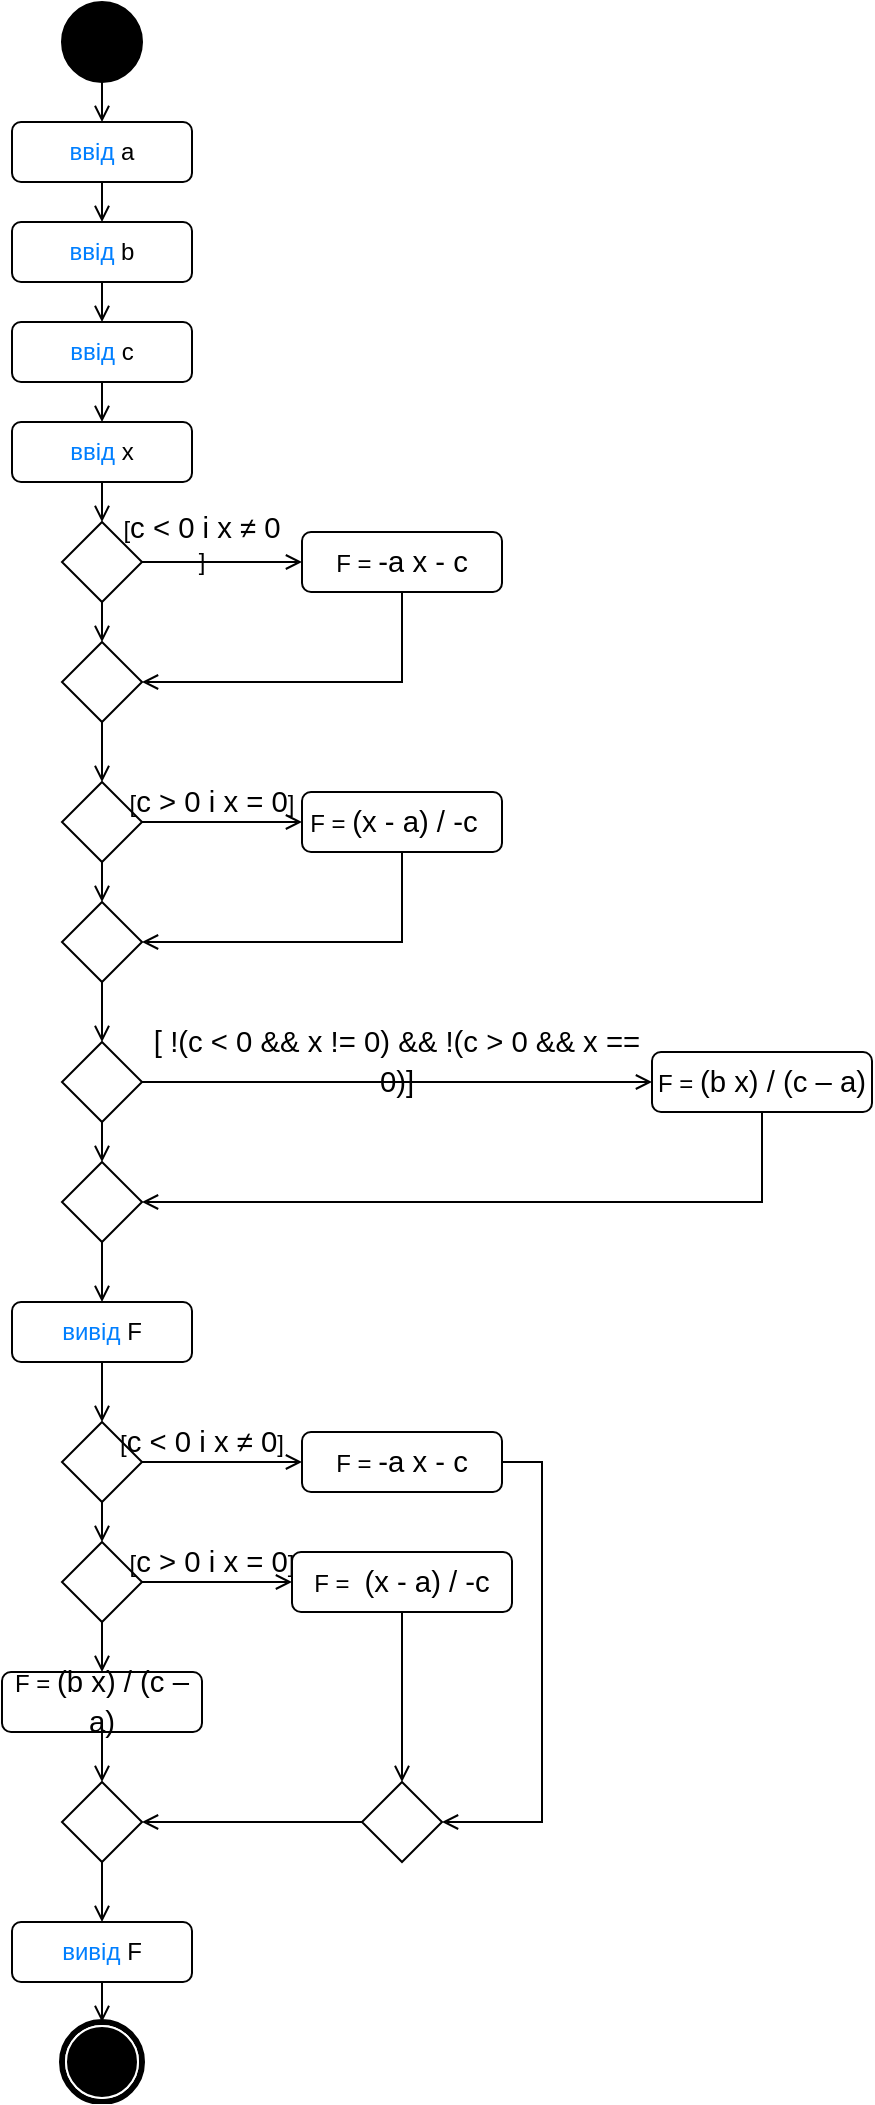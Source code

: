 <mxfile version="15.3.5" type="device"><diagram name="Page-1" id="0783ab3e-0a74-02c8-0abd-f7b4e66b4bec"><mxGraphModel dx="862" dy="1876" grid="1" gridSize="10" guides="1" tooltips="1" connect="1" arrows="1" fold="1" page="1" pageScale="1" pageWidth="850" pageHeight="1100" background="none" math="0" shadow="0"><root><mxCell id="0"/><mxCell id="1" parent="0"/><mxCell id="hS_jSJqkfik35FkemyzX-2" style="edgeStyle=none;curved=1;rounded=0;orthogonalLoop=1;jettySize=auto;html=1;exitX=0.5;exitY=1;exitDx=0;exitDy=0;entryX=0.5;entryY=0;entryDx=0;entryDy=0;endArrow=open;sourcePerimeterSpacing=8;targetPerimeterSpacing=8;endFill=0;" parent="1" source="60571a20871a0731-4" target="hS_jSJqkfik35FkemyzX-1" edge="1"><mxGeometry relative="1" as="geometry"/></mxCell><mxCell id="60571a20871a0731-4" value="" style="ellipse;whiteSpace=wrap;html=1;rounded=0;shadow=0;comic=0;labelBackgroundColor=none;strokeWidth=1;fillColor=#000000;fontFamily=Verdana;fontSize=12;align=center;" parent="1" vertex="1"><mxGeometry x="400" y="-140" width="40" height="40" as="geometry"/></mxCell><mxCell id="60571a20871a0731-5" value="" style="shape=mxgraph.bpmn.shape;html=1;verticalLabelPosition=bottom;labelBackgroundColor=#ffffff;verticalAlign=top;perimeter=ellipsePerimeter;outline=end;symbol=terminate;rounded=0;shadow=0;comic=0;strokeWidth=1;fontFamily=Verdana;fontSize=12;align=center;" parent="1" vertex="1"><mxGeometry x="400" y="870" width="40" height="40" as="geometry"/></mxCell><mxCell id="I2esxjdK8jLC-9QQVshj-4" style="edgeStyle=none;rounded=0;sketch=0;orthogonalLoop=1;jettySize=auto;html=1;exitX=0.5;exitY=1;exitDx=0;exitDy=0;entryX=0.5;entryY=0;entryDx=0;entryDy=0;fontFamily=Architects Daughter;fontSource=https%3A%2F%2Ffonts.googleapis.com%2Fcss%3Ffamily%3DArchitects%2BDaughter;fontSize=20;endArrow=open;endFill=0;sourcePerimeterSpacing=8;targetPerimeterSpacing=8;" edge="1" parent="1" source="hS_jSJqkfik35FkemyzX-1" target="I2esxjdK8jLC-9QQVshj-1"><mxGeometry relative="1" as="geometry"/></mxCell><mxCell id="hS_jSJqkfik35FkemyzX-1" value="&lt;font color=&quot;#007fff&quot;&gt;ввід&lt;/font&gt;&amp;nbsp;a" style="rounded=1;whiteSpace=wrap;html=1;hachureGap=4;pointerEvents=0;" parent="1" vertex="1"><mxGeometry x="375" y="-80" width="90" height="30" as="geometry"/></mxCell><mxCell id="hS_jSJqkfik35FkemyzX-11" style="edgeStyle=none;curved=1;rounded=0;orthogonalLoop=1;jettySize=auto;html=1;exitX=0.5;exitY=1;exitDx=0;exitDy=0;entryX=0.5;entryY=0;entryDx=0;entryDy=0;endArrow=open;endFill=0;sourcePerimeterSpacing=8;targetPerimeterSpacing=8;" parent="1" source="hS_jSJqkfik35FkemyzX-4" target="hS_jSJqkfik35FkemyzX-5" edge="1"><mxGeometry relative="1" as="geometry"/></mxCell><mxCell id="hS_jSJqkfik35FkemyzX-17" style="edgeStyle=none;curved=1;rounded=0;orthogonalLoop=1;jettySize=auto;html=1;exitX=1;exitY=0.5;exitDx=0;exitDy=0;entryX=0;entryY=0.5;entryDx=0;entryDy=0;endArrow=open;endFill=0;sourcePerimeterSpacing=8;targetPerimeterSpacing=8;" parent="1" source="hS_jSJqkfik35FkemyzX-4" target="hS_jSJqkfik35FkemyzX-16" edge="1"><mxGeometry relative="1" as="geometry"/></mxCell><mxCell id="hS_jSJqkfik35FkemyzX-4" value="" style="rhombus;whiteSpace=wrap;html=1;hachureGap=4;pointerEvents=0;" parent="1" vertex="1"><mxGeometry x="400" y="120" width="40" height="40" as="geometry"/></mxCell><mxCell id="hS_jSJqkfik35FkemyzX-12" style="edgeStyle=none;curved=1;rounded=0;orthogonalLoop=1;jettySize=auto;html=1;exitX=0.5;exitY=1;exitDx=0;exitDy=0;entryX=0.5;entryY=0;entryDx=0;entryDy=0;endArrow=open;endFill=0;sourcePerimeterSpacing=8;targetPerimeterSpacing=8;" parent="1" source="hS_jSJqkfik35FkemyzX-5" target="hS_jSJqkfik35FkemyzX-6" edge="1"><mxGeometry relative="1" as="geometry"/></mxCell><mxCell id="hS_jSJqkfik35FkemyzX-5" value="" style="rhombus;whiteSpace=wrap;html=1;hachureGap=4;pointerEvents=0;" parent="1" vertex="1"><mxGeometry x="400" y="180" width="40" height="40" as="geometry"/></mxCell><mxCell id="hS_jSJqkfik35FkemyzX-13" style="edgeStyle=none;curved=1;rounded=0;orthogonalLoop=1;jettySize=auto;html=1;exitX=0.5;exitY=1;exitDx=0;exitDy=0;entryX=0.5;entryY=0;entryDx=0;entryDy=0;endArrow=open;endFill=0;sourcePerimeterSpacing=8;targetPerimeterSpacing=8;" parent="1" source="hS_jSJqkfik35FkemyzX-6" target="hS_jSJqkfik35FkemyzX-7" edge="1"><mxGeometry relative="1" as="geometry"/></mxCell><mxCell id="hS_jSJqkfik35FkemyzX-25" style="edgeStyle=none;rounded=0;orthogonalLoop=1;jettySize=auto;html=1;exitX=1;exitY=0.5;exitDx=0;exitDy=0;entryX=0;entryY=0.5;entryDx=0;entryDy=0;endArrow=open;endFill=0;sourcePerimeterSpacing=8;targetPerimeterSpacing=8;" parent="1" source="hS_jSJqkfik35FkemyzX-6" target="hS_jSJqkfik35FkemyzX-21" edge="1"><mxGeometry relative="1" as="geometry"/></mxCell><mxCell id="hS_jSJqkfik35FkemyzX-6" value="" style="rhombus;whiteSpace=wrap;html=1;hachureGap=4;pointerEvents=0;" parent="1" vertex="1"><mxGeometry x="400" y="250" width="40" height="40" as="geometry"/></mxCell><mxCell id="hS_jSJqkfik35FkemyzX-14" style="edgeStyle=none;curved=1;rounded=0;orthogonalLoop=1;jettySize=auto;html=1;exitX=0.5;exitY=1;exitDx=0;exitDy=0;entryX=0.5;entryY=0;entryDx=0;entryDy=0;endArrow=open;endFill=0;sourcePerimeterSpacing=8;targetPerimeterSpacing=8;" parent="1" source="hS_jSJqkfik35FkemyzX-7" target="hS_jSJqkfik35FkemyzX-8" edge="1"><mxGeometry relative="1" as="geometry"/></mxCell><mxCell id="hS_jSJqkfik35FkemyzX-7" value="" style="rhombus;whiteSpace=wrap;html=1;hachureGap=4;pointerEvents=0;" parent="1" vertex="1"><mxGeometry x="400" y="310" width="40" height="40" as="geometry"/></mxCell><mxCell id="hS_jSJqkfik35FkemyzX-15" style="edgeStyle=none;curved=1;rounded=0;orthogonalLoop=1;jettySize=auto;html=1;exitX=0.5;exitY=1;exitDx=0;exitDy=0;entryX=0.5;entryY=0;entryDx=0;entryDy=0;endArrow=open;endFill=0;sourcePerimeterSpacing=8;targetPerimeterSpacing=8;" parent="1" source="hS_jSJqkfik35FkemyzX-8" target="hS_jSJqkfik35FkemyzX-9" edge="1"><mxGeometry relative="1" as="geometry"/></mxCell><mxCell id="hS_jSJqkfik35FkemyzX-28" style="edgeStyle=none;rounded=0;orthogonalLoop=1;jettySize=auto;html=1;exitX=1;exitY=0.5;exitDx=0;exitDy=0;entryX=0;entryY=0.5;entryDx=0;entryDy=0;endArrow=open;endFill=0;sourcePerimeterSpacing=8;targetPerimeterSpacing=8;" parent="1" source="hS_jSJqkfik35FkemyzX-8" target="hS_jSJqkfik35FkemyzX-27" edge="1"><mxGeometry relative="1" as="geometry"/></mxCell><mxCell id="hS_jSJqkfik35FkemyzX-8" value="" style="rhombus;whiteSpace=wrap;html=1;hachureGap=4;pointerEvents=0;" parent="1" vertex="1"><mxGeometry x="400" y="380" width="40" height="40" as="geometry"/></mxCell><mxCell id="hS_jSJqkfik35FkemyzX-39" style="edgeStyle=none;rounded=0;orthogonalLoop=1;jettySize=auto;html=1;exitX=0.5;exitY=1;exitDx=0;exitDy=0;entryX=0.5;entryY=0;entryDx=0;entryDy=0;endArrow=open;endFill=0;sourcePerimeterSpacing=8;targetPerimeterSpacing=8;" parent="1" source="hS_jSJqkfik35FkemyzX-9" edge="1"><mxGeometry relative="1" as="geometry"><mxPoint x="420" y="510" as="targetPoint"/></mxGeometry></mxCell><mxCell id="hS_jSJqkfik35FkemyzX-9" value="" style="rhombus;whiteSpace=wrap;html=1;hachureGap=4;pointerEvents=0;" parent="1" vertex="1"><mxGeometry x="400" y="440" width="40" height="40" as="geometry"/></mxCell><mxCell id="hS_jSJqkfik35FkemyzX-18" style="edgeStyle=none;rounded=0;orthogonalLoop=1;jettySize=auto;html=1;exitX=0.5;exitY=1;exitDx=0;exitDy=0;entryX=1;entryY=0.5;entryDx=0;entryDy=0;endArrow=open;endFill=0;sourcePerimeterSpacing=8;targetPerimeterSpacing=8;" parent="1" source="hS_jSJqkfik35FkemyzX-16" target="hS_jSJqkfik35FkemyzX-5" edge="1"><mxGeometry relative="1" as="geometry"><Array as="points"><mxPoint x="570" y="200"/></Array></mxGeometry></mxCell><mxCell id="hS_jSJqkfik35FkemyzX-16" value="F =&amp;nbsp;&lt;span class=&quot;NormalTextRun  BCX0 SCXW45432385&quot; style=&quot;margin: 0px ; padding: 0px ; font-family: &amp;#34;calibri&amp;#34; , &amp;#34;calibri_embeddedfont&amp;#34; , &amp;#34;calibri_msfontservice&amp;#34; , sans-serif ; font-size: 14.667px ; text-align: left ; text-indent: 47px ; background-color: rgb(255 , 255 , 255)&quot;&gt;-&lt;/span&gt;&lt;span class=&quot;NormalTextRun  BCX0 SCXW45432385&quot; style=&quot;margin: 0px ; padding: 0px ; font-family: &amp;#34;calibri&amp;#34; , &amp;#34;calibri_embeddedfont&amp;#34; , &amp;#34;calibri_msfontservice&amp;#34; , sans-serif ; font-size: 14.667px ; text-align: left ; text-indent: 47px ; background-color: rgb(255 , 255 , 255)&quot;&gt;a&lt;/span&gt;&lt;span class=&quot;NormalTextRun  BCX0 SCXW45432385&quot; style=&quot;margin: 0px ; padding: 0px ; font-family: &amp;#34;calibri&amp;#34; , &amp;#34;calibri_embeddedfont&amp;#34; , &amp;#34;calibri_msfontservice&amp;#34; , sans-serif ; font-size: 14.667px ; text-align: left ; text-indent: 47px ; background-color: rgb(255 , 255 , 255)&quot;&gt;&amp;nbsp;&lt;/span&gt;&lt;span class=&quot;NormalTextRun  BCX0 SCXW45432385&quot; style=&quot;margin: 0px ; padding: 0px ; font-family: &amp;#34;calibri&amp;#34; , &amp;#34;calibri_embeddedfont&amp;#34; , &amp;#34;calibri_msfontservice&amp;#34; , sans-serif ; font-size: 14.667px ; text-align: left ; text-indent: 47px ; background-color: rgb(255 , 255 , 255)&quot;&gt;x&lt;/span&gt;&lt;span class=&quot;NormalTextRun  BCX0 SCXW45432385&quot; style=&quot;margin: 0px ; padding: 0px ; font-family: &amp;#34;calibri&amp;#34; , &amp;#34;calibri_embeddedfont&amp;#34; , &amp;#34;calibri_msfontservice&amp;#34; , sans-serif ; font-size: 14.667px ; text-align: left ; text-indent: 47px ; background-color: rgb(255 , 255 , 255)&quot;&gt;&amp;nbsp;- c&lt;/span&gt;" style="rounded=1;whiteSpace=wrap;html=1;hachureGap=4;pointerEvents=0;" parent="1" vertex="1"><mxGeometry x="520" y="125" width="100" height="30" as="geometry"/></mxCell><mxCell id="hS_jSJqkfik35FkemyzX-26" style="edgeStyle=none;rounded=0;orthogonalLoop=1;jettySize=auto;html=1;exitX=0.5;exitY=1;exitDx=0;exitDy=0;entryX=1;entryY=0.5;entryDx=0;entryDy=0;endArrow=open;endFill=0;sourcePerimeterSpacing=8;targetPerimeterSpacing=8;" parent="1" source="hS_jSJqkfik35FkemyzX-21" target="hS_jSJqkfik35FkemyzX-7" edge="1"><mxGeometry relative="1" as="geometry"><Array as="points"><mxPoint x="570" y="330"/></Array></mxGeometry></mxCell><mxCell id="hS_jSJqkfik35FkemyzX-21" value="F =&amp;nbsp;&lt;span lang=&quot;UK-UA&quot; class=&quot;TextRun SCXW173030083 BCX0&quot; style=&quot;margin: 0px ; padding: 0px ; text-align: left ; text-indent: 47px ; background-color: rgb(255 , 255 , 255) ; font-size: 11pt ; line-height: 19.425px ; font-family: &amp;#34;calibri&amp;#34; , &amp;#34;calibri_embeddedfont&amp;#34; , &amp;#34;calibri_msfontservice&amp;#34; , sans-serif&quot;&gt;&lt;span class=&quot;NormalTextRun SCXW173030083 BCX0&quot; style=&quot;margin: 0px ; padding: 0px&quot;&gt;(x&lt;/span&gt;&lt;span class=&quot;NormalTextRun SCXW173030083 BCX0&quot; style=&quot;margin: 0px ; padding: 0px&quot;&gt;&amp;nbsp;- a) / -c&lt;/span&gt;&lt;span class=&quot;NormalTextRun SCXW173030083 BCX0&quot; style=&quot;margin: 0px ; padding: 0px&quot;&gt;&amp;nbsp;&lt;/span&gt;&lt;/span&gt;&lt;span class=&quot;EOP SCXW173030083 BCX0&quot; style=&quot;margin: 0px ; padding: 0px ; text-align: left ; text-indent: 47px ; background-color: rgb(255 , 255 , 255) ; font-size: 11pt ; line-height: 19.425px ; font-family: &amp;#34;calibri&amp;#34; , &amp;#34;calibri_embeddedfont&amp;#34; , &amp;#34;calibri_msfontservice&amp;#34; , sans-serif&quot;&gt;&amp;nbsp;&lt;/span&gt;" style="rounded=1;whiteSpace=wrap;html=1;hachureGap=4;pointerEvents=0;" parent="1" vertex="1"><mxGeometry x="520" y="255" width="100" height="30" as="geometry"/></mxCell><mxCell id="hS_jSJqkfik35FkemyzX-29" style="edgeStyle=none;rounded=0;orthogonalLoop=1;jettySize=auto;html=1;exitX=0.5;exitY=1;exitDx=0;exitDy=0;entryX=1;entryY=0.5;entryDx=0;entryDy=0;endArrow=open;endFill=0;sourcePerimeterSpacing=8;targetPerimeterSpacing=8;" parent="1" source="hS_jSJqkfik35FkemyzX-27" target="hS_jSJqkfik35FkemyzX-9" edge="1"><mxGeometry relative="1" as="geometry"><Array as="points"><mxPoint x="750" y="460"/></Array></mxGeometry></mxCell><mxCell id="hS_jSJqkfik35FkemyzX-27" value="F =&amp;nbsp;&lt;span class=&quot;NormalTextRun  BCX0 SCXW202090791&quot; style=&quot;margin: 0px ; padding: 0px ; font-family: &amp;#34;calibri&amp;#34; , &amp;#34;calibri_embeddedfont&amp;#34; , &amp;#34;calibri_msfontservice&amp;#34; , sans-serif ; font-size: 14.667px ; text-align: left ; text-indent: 47px ; background-color: rgb(255 , 255 , 255)&quot;&gt;(&lt;/span&gt;&lt;span class=&quot;NormalTextRun  BCX0 SCXW202090791&quot; style=&quot;margin: 0px ; padding: 0px ; font-family: &amp;#34;calibri&amp;#34; , &amp;#34;calibri_embeddedfont&amp;#34; , &amp;#34;calibri_msfontservice&amp;#34; , sans-serif ; font-size: 14.667px ; text-align: left ; text-indent: 47px ; background-color: rgb(255 , 255 , 255)&quot;&gt;b x&lt;/span&gt;&lt;span class=&quot;NormalTextRun  BCX0 SCXW202090791&quot; style=&quot;margin: 0px ; padding: 0px ; font-family: &amp;#34;calibri&amp;#34; , &amp;#34;calibri_embeddedfont&amp;#34; , &amp;#34;calibri_msfontservice&amp;#34; , sans-serif ; font-size: 14.667px ; text-align: left ; text-indent: 47px ; background-color: rgb(255 , 255 , 255)&quot;&gt;) / (c – a)&lt;/span&gt;" style="rounded=1;whiteSpace=wrap;html=1;hachureGap=4;pointerEvents=0;" parent="1" vertex="1"><mxGeometry x="695" y="385" width="110" height="30" as="geometry"/></mxCell><mxCell id="hS_jSJqkfik35FkemyzX-30" value="[&lt;span lang=&quot;UK-UA&quot; class=&quot;TextRun  BCX0 SCXW15072410&quot; style=&quot;animation: 0s ease 0s 1 normal none running none ; appearance: none ; backface-visibility: visible ; background: none 0% 0% / auto repeat scroll padding-box border-box rgba(0 , 0 , 0 , 0) ; border-color: rgb(0 , 0 , 0) ; border-collapse: separate ; border-width: 0px ; border-style: none ; border-spacing: 0px ; border-radius: 0px ; box-shadow: none ; box-sizing: content-box ; caption-side: top ; clear: none ; clip: auto ; content: normal ; cursor: text ; direction: ltr ; display: inline ; empty-cells: show ; float: none ; font-family: &amp;#34;wordvisi_msfontservice&amp;#34; , &amp;#34;calibri&amp;#34; , &amp;#34;calibri_embeddedfont&amp;#34; , &amp;#34;calibri_msfontservice&amp;#34; , sans-serif ; font-size: 14.667px ; height: auto ; line-height: 19.425px ; list-style: outside none disc ; margin: 0px ; max-height: none ; max-width: none ; min-height: 0px ; min-width: 0px ; opacity: 1 ; outline: rgb(0 , 0 , 0) none 0px ; overflow: visible ; overflow-wrap: break-word ; padding: 0px ; perspective: none ; perspective-origin: 0px 0px ; position: static ; resize: none ; speak: normal ; table-layout: auto ; text-align: left ; text-overflow: clip ; text-shadow: none ; transform: none ; transform-origin: 0px 0px ; transform-style: flat ; transition: all 0s ease 0s ; unicode-bidi: normal ; vertical-align: baseline ; visibility: visible ; width: auto ; word-break: normal ; z-index: auto ; zoom: 1&quot;&gt;&lt;span class=&quot;NormalTextRun  BCX0 SCXW15072410&quot;&gt;c &amp;lt; 0 i x ≠ 0&lt;/span&gt;&lt;/span&gt;&lt;br&gt;]" style="text;html=1;strokeColor=none;fillColor=none;align=center;verticalAlign=middle;whiteSpace=wrap;rounded=0;hachureGap=4;pointerEvents=0;" parent="1" vertex="1"><mxGeometry x="420" y="120" width="100" height="20" as="geometry"/></mxCell><mxCell id="hS_jSJqkfik35FkemyzX-31" value="[&lt;span lang=&quot;UK-UA&quot; class=&quot;TextRun  BCX0 SCXW241147398&quot; style=&quot;animation: 0s ease 0s 1 normal none running none ; appearance: none ; backface-visibility: visible ; background: none 0% 0% / auto repeat scroll padding-box border-box rgba(0 , 0 , 0 , 0) ; border-color: rgb(0 , 0 , 0) ; border-collapse: separate ; border-width: 0px ; border-style: none ; border-spacing: 0px ; border-radius: 0px ; box-shadow: none ; box-sizing: content-box ; caption-side: top ; clear: none ; clip: auto ; content: normal ; cursor: text ; direction: ltr ; display: inline ; empty-cells: show ; float: none ; font-family: &amp;#34;wordvisi_msfontservice&amp;#34; , &amp;#34;calibri&amp;#34; , &amp;#34;calibri_embeddedfont&amp;#34; , &amp;#34;calibri_msfontservice&amp;#34; , sans-serif ; font-size: 14.667px ; height: auto ; line-height: 19.425px ; list-style: outside none disc ; margin: 0px ; max-height: none ; max-width: none ; min-height: 0px ; min-width: 0px ; opacity: 1 ; outline: rgb(0 , 0 , 0) none 0px ; overflow: visible ; overflow-wrap: break-word ; padding: 0px ; perspective: none ; perspective-origin: 0px 0px ; position: static ; resize: none ; speak: normal ; table-layout: auto ; text-align: left ; text-overflow: clip ; text-shadow: none ; transform: none ; transform-origin: 0px 0px ; transform-style: flat ; transition: all 0s ease 0s ; unicode-bidi: normal ; vertical-align: baseline ; visibility: visible ; width: auto ; word-break: normal ; z-index: auto ; zoom: 1&quot;&gt;&lt;span class=&quot;NormalTextRun  BCX0 SCXW241147398&quot;&gt;c &amp;gt; 0 i x = 0&lt;/span&gt;&lt;/span&gt;]" style="text;html=1;strokeColor=none;fillColor=none;align=center;verticalAlign=middle;whiteSpace=wrap;rounded=0;hachureGap=4;pointerEvents=0;" parent="1" vertex="1"><mxGeometry x="425" y="250" width="100" height="20" as="geometry"/></mxCell><mxCell id="hS_jSJqkfik35FkemyzX-35" value="&lt;span lang=&quot;UK-UA&quot; class=&quot;TextRun  BCX0 SCXW89065022&quot; style=&quot;animation: 0s ease 0s 1 normal none running none ; appearance: none ; backface-visibility: visible ; background: none 0% 0% / auto repeat scroll padding-box border-box rgba(0 , 0 , 0 , 0) ; border-color: rgb(0 , 0 , 0) ; border-collapse: separate ; border-width: 0px ; border-style: none ; border-spacing: 0px ; border-radius: 0px ; box-shadow: none ; box-sizing: content-box ; caption-side: top ; clear: none ; clip: auto ; content: normal ; cursor: text ; direction: ltr ; display: inline ; empty-cells: show ; float: none ; font-family: &amp;#34;wordvisi_msfontservice&amp;#34; , &amp;#34;calibri&amp;#34; , &amp;#34;calibri_embeddedfont&amp;#34; , &amp;#34;calibri_msfontservice&amp;#34; , sans-serif ; font-size: 14.667px ; height: auto ; line-height: 19.425px ; list-style: outside none disc ; margin: 0px ; max-height: none ; max-width: none ; min-height: 0px ; min-width: 0px ; opacity: 1 ; outline: rgb(0 , 0 , 0) none 0px ; overflow: visible ; overflow-wrap: break-word ; padding: 0px ; perspective: none ; perspective-origin: 0px 0px ; position: static ; resize: none ; speak: normal ; table-layout: auto ; text-align: left ; text-overflow: clip ; text-shadow: none ; transform: none ; transform-origin: 0px 0px ; transform-style: flat ; transition: all 0s ease 0s ; unicode-bidi: normal ; vertical-align: baseline ; visibility: visible ; width: auto ; word-break: normal ; z-index: auto ; zoom: 1&quot;&gt;&lt;span class=&quot;NormalTextRun  BCX0 SCXW89065022&quot;&gt;[ !(c &amp;lt; 0 &amp;amp;&amp;amp; x != 0) &amp;amp;&amp;amp; !(c &amp;gt; 0 &amp;amp;&amp;amp; x == 0)]&lt;/span&gt;&lt;/span&gt;" style="text;html=1;strokeColor=none;fillColor=none;align=center;verticalAlign=middle;whiteSpace=wrap;rounded=0;hachureGap=4;pointerEvents=0;" parent="1" vertex="1"><mxGeometry x="440" y="380" width="255" height="20" as="geometry"/></mxCell><mxCell id="hS_jSJqkfik35FkemyzX-40" value="&lt;font color=&quot;#007fff&quot;&gt;вивід &lt;/font&gt;F" style="rounded=1;whiteSpace=wrap;html=1;hachureGap=4;pointerEvents=0;" parent="1" vertex="1"><mxGeometry x="375" y="510" width="90" height="30" as="geometry"/></mxCell><mxCell id="hS_jSJqkfik35FkemyzX-42" style="edgeStyle=none;curved=1;rounded=0;orthogonalLoop=1;jettySize=auto;html=1;exitX=0.5;exitY=1;exitDx=0;exitDy=0;entryX=0.5;entryY=0;entryDx=0;entryDy=0;endArrow=open;endFill=0;sourcePerimeterSpacing=8;targetPerimeterSpacing=8;" parent="1" target="hS_jSJqkfik35FkemyzX-44" edge="1"><mxGeometry relative="1" as="geometry"><mxPoint x="420" y="540" as="sourcePoint"/></mxGeometry></mxCell><mxCell id="hS_jSJqkfik35FkemyzX-43" style="edgeStyle=none;curved=1;rounded=0;orthogonalLoop=1;jettySize=auto;html=1;exitX=0.5;exitY=1;exitDx=0;exitDy=0;entryX=0.5;entryY=0;entryDx=0;entryDy=0;endArrow=open;endFill=0;sourcePerimeterSpacing=8;targetPerimeterSpacing=8;" parent="1" source="hS_jSJqkfik35FkemyzX-44" target="hS_jSJqkfik35FkemyzX-46" edge="1"><mxGeometry relative="1" as="geometry"/></mxCell><mxCell id="hS_jSJqkfik35FkemyzX-49" style="edgeStyle=none;rounded=0;orthogonalLoop=1;jettySize=auto;html=1;exitX=1;exitY=0.5;exitDx=0;exitDy=0;entryX=0;entryY=0.5;entryDx=0;entryDy=0;endArrow=open;endFill=0;sourcePerimeterSpacing=8;targetPerimeterSpacing=8;" parent="1" source="hS_jSJqkfik35FkemyzX-44" target="hS_jSJqkfik35FkemyzX-48" edge="1"><mxGeometry relative="1" as="geometry"/></mxCell><mxCell id="hS_jSJqkfik35FkemyzX-44" value="" style="rhombus;whiteSpace=wrap;html=1;hachureGap=4;pointerEvents=0;" parent="1" vertex="1"><mxGeometry x="400" y="570" width="40" height="40" as="geometry"/></mxCell><mxCell id="9JBN5ul5-T3MtlterUya-1" style="edgeStyle=none;rounded=0;sketch=0;orthogonalLoop=1;jettySize=auto;html=1;exitX=1;exitY=0.5;exitDx=0;exitDy=0;entryX=0;entryY=0.5;entryDx=0;entryDy=0;shadow=0;fontFamily=Architects Daughter;fontSource=https%3A%2F%2Ffonts.googleapis.com%2Fcss%3Ffamily%3DArchitects%2BDaughter;fontSize=20;startArrow=none;startFill=0;endArrow=open;endFill=0;sourcePerimeterSpacing=8;targetPerimeterSpacing=8;strokeColor=default;" parent="1" source="hS_jSJqkfik35FkemyzX-46" target="hS_jSJqkfik35FkemyzX-57" edge="1"><mxGeometry relative="1" as="geometry"/></mxCell><mxCell id="9JBN5ul5-T3MtlterUya-6" style="edgeStyle=none;rounded=0;sketch=0;orthogonalLoop=1;jettySize=auto;html=1;exitX=0.5;exitY=1;exitDx=0;exitDy=0;entryX=0.5;entryY=0;entryDx=0;entryDy=0;shadow=0;fontFamily=Architects Daughter;fontSource=https%3A%2F%2Ffonts.googleapis.com%2Fcss%3Ffamily%3DArchitects%2BDaughter;fontSize=20;startArrow=none;startFill=0;endArrow=open;endFill=0;sourcePerimeterSpacing=8;targetPerimeterSpacing=8;strokeColor=default;" parent="1" source="hS_jSJqkfik35FkemyzX-46" target="hS_jSJqkfik35FkemyzX-50" edge="1"><mxGeometry relative="1" as="geometry"/></mxCell><mxCell id="hS_jSJqkfik35FkemyzX-46" value="" style="rhombus;whiteSpace=wrap;html=1;hachureGap=4;pointerEvents=0;" parent="1" vertex="1"><mxGeometry x="400" y="630" width="40" height="40" as="geometry"/></mxCell><mxCell id="hS_jSJqkfik35FkemyzX-63" style="edgeStyle=none;rounded=0;orthogonalLoop=1;jettySize=auto;html=1;exitX=1;exitY=0.5;exitDx=0;exitDy=0;entryX=1;entryY=0.5;entryDx=0;entryDy=0;endArrow=open;endFill=0;sourcePerimeterSpacing=8;targetPerimeterSpacing=8;" parent="1" source="hS_jSJqkfik35FkemyzX-48" target="hS_jSJqkfik35FkemyzX-59" edge="1"><mxGeometry relative="1" as="geometry"><Array as="points"><mxPoint x="640" y="590"/><mxPoint x="640" y="770"/></Array></mxGeometry></mxCell><mxCell id="hS_jSJqkfik35FkemyzX-48" value="F =&amp;nbsp;&lt;span lang=&quot;UK-UA&quot; class=&quot;TextRun  BCX0 SCXW101789689&quot; style=&quot;animation: 0s ease 0s 1 normal none running none ; appearance: none ; backface-visibility: visible ; background: none 0% 0% / auto repeat scroll padding-box border-box rgba(0 , 0 , 0 , 0) ; border-color: rgb(0 , 0 , 0) ; border-collapse: separate ; border-width: 0px ; border-style: none ; border-spacing: 0px ; border-radius: 0px ; box-shadow: none ; box-sizing: content-box ; caption-side: top ; clear: none ; clip: auto ; content: normal ; cursor: text ; direction: ltr ; display: inline ; empty-cells: show ; float: none ; font-family: &amp;#34;wordvisi_msfontservice&amp;#34; , &amp;#34;calibri&amp;#34; , &amp;#34;calibri_embeddedfont&amp;#34; , &amp;#34;calibri_msfontservice&amp;#34; , sans-serif ; font-size: 14.667px ; height: auto ; line-height: 19.425px ; list-style: outside none disc ; margin: 0px ; max-height: none ; max-width: none ; min-height: 0px ; min-width: 0px ; opacity: 1 ; outline: rgb(0 , 0 , 0) none 0px ; overflow: visible ; overflow-wrap: break-word ; padding: 0px ; perspective: none ; perspective-origin: 0px 0px ; position: static ; resize: none ; speak: normal ; table-layout: auto ; text-align: left ; text-indent: 47px ; text-overflow: clip ; text-shadow: none ; transform: none ; transform-origin: 0px 0px ; transform-style: flat ; transition: all 0s ease 0s ; unicode-bidi: normal ; vertical-align: baseline ; visibility: visible ; width: auto ; word-break: normal ; z-index: auto ; zoom: 1&quot;&gt;&lt;span class=&quot;NormalTextRun  BCX0 SCXW101789689&quot;&gt;-a x - c&lt;/span&gt;&lt;/span&gt;" style="rounded=1;whiteSpace=wrap;html=1;hachureGap=4;pointerEvents=0;" parent="1" vertex="1"><mxGeometry x="520" y="575" width="100" height="30" as="geometry"/></mxCell><mxCell id="9JBN5ul5-T3MtlterUya-7" style="edgeStyle=none;rounded=0;sketch=0;orthogonalLoop=1;jettySize=auto;html=1;exitX=0.5;exitY=1;exitDx=0;exitDy=0;entryX=0.5;entryY=0;entryDx=0;entryDy=0;shadow=0;fontFamily=Architects Daughter;fontSource=https%3A%2F%2Ffonts.googleapis.com%2Fcss%3Ffamily%3DArchitects%2BDaughter;fontSize=20;startArrow=none;startFill=0;endArrow=open;endFill=0;sourcePerimeterSpacing=8;targetPerimeterSpacing=8;strokeColor=default;" parent="1" source="hS_jSJqkfik35FkemyzX-50" target="hS_jSJqkfik35FkemyzX-58" edge="1"><mxGeometry relative="1" as="geometry"/></mxCell><mxCell id="hS_jSJqkfik35FkemyzX-50" value="F =&amp;nbsp;&lt;span lang=&quot;UK-UA&quot; class=&quot;TextRun  BCX0 SCXW208379392&quot; style=&quot;animation: 0s ease 0s 1 normal none running none ; appearance: none ; backface-visibility: visible ; background: none 0% 0% / auto repeat scroll padding-box border-box rgba(0 , 0 , 0 , 0) ; border-color: rgb(0 , 0 , 0) ; border-collapse: separate ; border-width: 0px ; border-style: none ; border-spacing: 0px ; border-radius: 0px ; box-shadow: none ; box-sizing: content-box ; caption-side: top ; clear: none ; clip: auto ; content: normal ; cursor: text ; direction: ltr ; display: inline ; empty-cells: show ; float: none ; font-family: &amp;#34;wordvisi_msfontservice&amp;#34; , &amp;#34;calibri&amp;#34; , &amp;#34;calibri_embeddedfont&amp;#34; , &amp;#34;calibri_msfontservice&amp;#34; , sans-serif ; font-size: 14.667px ; height: auto ; line-height: 19.425px ; list-style: outside none disc ; margin: 0px ; max-height: none ; max-width: none ; min-height: 0px ; min-width: 0px ; opacity: 1 ; outline: rgb(0 , 0 , 0) none 0px ; overflow: visible ; overflow-wrap: break-word ; padding: 0px ; perspective: none ; perspective-origin: 0px 0px ; position: static ; resize: none ; speak: normal ; table-layout: auto ; text-align: left ; text-indent: 47px ; text-overflow: clip ; text-shadow: none ; transform: none ; transform-origin: 0px 0px ; transform-style: flat ; transition: all 0s ease 0s ; unicode-bidi: normal ; vertical-align: baseline ; visibility: visible ; width: auto ; word-break: normal ; z-index: auto ; zoom: 1&quot;&gt;&lt;span class=&quot;NormalTextRun  BCX0 SCXW208379392&quot;&gt;(b x) / (c – a)&lt;/span&gt;&lt;/span&gt;" style="rounded=1;whiteSpace=wrap;html=1;hachureGap=4;pointerEvents=0;" parent="1" vertex="1"><mxGeometry x="370" y="695" width="100" height="30" as="geometry"/></mxCell><mxCell id="hS_jSJqkfik35FkemyzX-55" value="[&lt;span lang=&quot;UK-UA&quot; class=&quot;TextRun  BCX0 SCXW224687169&quot; style=&quot;animation: 0s ease 0s 1 normal none running none ; appearance: none ; backface-visibility: visible ; background: none 0% 0% / auto repeat scroll padding-box border-box rgba(0 , 0 , 0 , 0) ; border-color: rgb(0 , 0 , 0) ; border-collapse: separate ; border-width: 0px ; border-style: none ; border-spacing: 0px ; border-radius: 0px ; box-shadow: none ; box-sizing: content-box ; caption-side: top ; clear: none ; clip: auto ; content: normal ; cursor: text ; direction: ltr ; display: inline ; empty-cells: show ; float: none ; font-family: &amp;#34;wordvisi_msfontservice&amp;#34; , &amp;#34;calibri&amp;#34; , &amp;#34;calibri_embeddedfont&amp;#34; , &amp;#34;calibri_msfontservice&amp;#34; , sans-serif ; font-size: 14.667px ; height: auto ; line-height: 19.425px ; list-style: outside none disc ; margin: 0px ; max-height: none ; max-width: none ; min-height: 0px ; min-width: 0px ; opacity: 1 ; outline: rgb(0 , 0 , 0) none 0px ; overflow: visible ; overflow-wrap: break-word ; padding: 0px ; perspective: none ; perspective-origin: 0px 0px ; position: static ; resize: none ; speak: normal ; table-layout: auto ; text-align: left ; text-overflow: clip ; text-shadow: none ; transform: none ; transform-origin: 0px 0px ; transform-style: flat ; transition: all 0s ease 0s ; unicode-bidi: normal ; vertical-align: baseline ; visibility: visible ; width: auto ; word-break: normal ; z-index: auto ; zoom: 1&quot;&gt;&lt;span class=&quot;NormalTextRun  BCX0 SCXW224687169&quot;&gt;c &amp;lt; 0 i x ≠ 0&lt;/span&gt;&lt;/span&gt;]" style="text;html=1;strokeColor=none;fillColor=none;align=center;verticalAlign=middle;whiteSpace=wrap;rounded=0;hachureGap=4;pointerEvents=0;" parent="1" vertex="1"><mxGeometry x="420" y="570" width="100" height="20" as="geometry"/></mxCell><mxCell id="hS_jSJqkfik35FkemyzX-56" value="[&lt;span lang=&quot;UK-UA&quot; class=&quot;TextRun  BCX0 SCXW124850706&quot; style=&quot;animation: 0s ease 0s 1 normal none running none ; appearance: none ; backface-visibility: visible ; background: none 0% 0% / auto repeat scroll padding-box border-box rgba(0 , 0 , 0 , 0) ; border-color: rgb(0 , 0 , 0) ; border-collapse: separate ; border-width: 0px ; border-style: none ; border-spacing: 0px ; border-radius: 0px ; box-shadow: none ; box-sizing: content-box ; caption-side: top ; clear: none ; clip: auto ; content: normal ; cursor: text ; direction: ltr ; display: inline ; empty-cells: show ; float: none ; font-family: &amp;#34;wordvisi_msfontservice&amp;#34; , &amp;#34;calibri&amp;#34; , &amp;#34;calibri_embeddedfont&amp;#34; , &amp;#34;calibri_msfontservice&amp;#34; , sans-serif ; font-size: 14.667px ; height: auto ; line-height: 19.425px ; list-style: outside none disc ; margin: 0px ; max-height: none ; max-width: none ; min-height: 0px ; min-width: 0px ; opacity: 1 ; outline: rgb(0 , 0 , 0) none 0px ; overflow: visible ; overflow-wrap: break-word ; padding: 0px ; perspective: none ; perspective-origin: 0px 0px ; position: static ; resize: none ; speak: normal ; table-layout: auto ; text-align: left ; text-indent: 47px ; text-overflow: clip ; text-shadow: none ; transform: none ; transform-origin: 0px 0px ; transform-style: flat ; transition: all 0s ease 0s ; unicode-bidi: normal ; vertical-align: baseline ; visibility: visible ; width: auto ; word-break: normal ; z-index: auto ; zoom: 1&quot;&gt;&lt;span class=&quot;NormalTextRun  BCX0 SCXW124850706&quot;&gt;c &amp;gt; 0 i x = 0&lt;/span&gt;&lt;/span&gt;]" style="text;html=1;strokeColor=none;fillColor=none;align=center;verticalAlign=middle;whiteSpace=wrap;rounded=0;hachureGap=4;pointerEvents=0;" parent="1" vertex="1"><mxGeometry x="425" y="630" width="100" height="20" as="geometry"/></mxCell><mxCell id="9JBN5ul5-T3MtlterUya-8" style="edgeStyle=none;rounded=0;sketch=0;orthogonalLoop=1;jettySize=auto;html=1;exitX=0.5;exitY=1;exitDx=0;exitDy=0;entryX=0.5;entryY=0;entryDx=0;entryDy=0;shadow=0;fontFamily=Architects Daughter;fontSource=https%3A%2F%2Ffonts.googleapis.com%2Fcss%3Ffamily%3DArchitects%2BDaughter;fontSize=20;startArrow=none;startFill=0;endArrow=open;endFill=0;sourcePerimeterSpacing=8;targetPerimeterSpacing=8;strokeColor=default;" parent="1" source="hS_jSJqkfik35FkemyzX-57" target="hS_jSJqkfik35FkemyzX-59" edge="1"><mxGeometry relative="1" as="geometry"/></mxCell><mxCell id="hS_jSJqkfik35FkemyzX-57" value="F =&amp;nbsp;&lt;span class=&quot;NormalTextRun SCXW257958304 BCX0&quot; style=&quot;margin: 0px ; padding: 0px ; font-family: &amp;#34;calibri&amp;#34; , &amp;#34;calibri_embeddedfont&amp;#34; , &amp;#34;calibri_msfontservice&amp;#34; , sans-serif ; font-size: 14.667px ; text-align: left ; text-indent: 47px ; background-color: rgb(255 , 255 , 255)&quot;&gt;&amp;nbsp;&lt;/span&gt;&lt;span class=&quot;NormalTextRun SCXW257958304 BCX0&quot; style=&quot;margin: 0px ; padding: 0px ; font-family: &amp;#34;calibri&amp;#34; , &amp;#34;calibri_embeddedfont&amp;#34; , &amp;#34;calibri_msfontservice&amp;#34; , sans-serif ; font-size: 14.667px ; text-align: left ; text-indent: 47px ; background-color: rgb(255 , 255 , 255)&quot;&gt;(x - a) / -c&lt;/span&gt;" style="rounded=1;whiteSpace=wrap;html=1;hachureGap=4;pointerEvents=0;" parent="1" vertex="1"><mxGeometry x="515" y="635" width="110" height="30" as="geometry"/></mxCell><mxCell id="hS_jSJqkfik35FkemyzX-58" value="" style="rhombus;whiteSpace=wrap;html=1;hachureGap=4;pointerEvents=0;" parent="1" vertex="1"><mxGeometry x="400" y="750" width="40" height="40" as="geometry"/></mxCell><mxCell id="hS_jSJqkfik35FkemyzX-61" style="edgeStyle=none;rounded=0;orthogonalLoop=1;jettySize=auto;html=1;exitX=0;exitY=0.5;exitDx=0;exitDy=0;entryX=1;entryY=0.5;entryDx=0;entryDy=0;endArrow=open;endFill=0;sourcePerimeterSpacing=8;targetPerimeterSpacing=8;" parent="1" source="hS_jSJqkfik35FkemyzX-59" target="hS_jSJqkfik35FkemyzX-58" edge="1"><mxGeometry relative="1" as="geometry"/></mxCell><mxCell id="hS_jSJqkfik35FkemyzX-59" value="" style="rhombus;whiteSpace=wrap;html=1;hachureGap=4;pointerEvents=0;" parent="1" vertex="1"><mxGeometry x="550" y="750" width="40" height="40" as="geometry"/></mxCell><mxCell id="hS_jSJqkfik35FkemyzX-64" style="edgeStyle=none;rounded=0;orthogonalLoop=1;jettySize=auto;html=1;exitX=0.5;exitY=1;exitDx=0;exitDy=0;entryX=0.5;entryY=0;entryDx=0;entryDy=0;endArrow=open;endFill=0;sourcePerimeterSpacing=8;targetPerimeterSpacing=8;" parent="1" edge="1"><mxGeometry relative="1" as="geometry"><mxPoint x="420" y="790" as="sourcePoint"/><mxPoint x="420" y="820" as="targetPoint"/></mxGeometry></mxCell><mxCell id="hS_jSJqkfik35FkemyzX-68" style="edgeStyle=none;rounded=0;orthogonalLoop=1;jettySize=auto;html=1;exitX=0.5;exitY=1;exitDx=0;exitDy=0;entryX=0.5;entryY=0;entryDx=0;entryDy=0;endArrow=open;endFill=0;sourcePerimeterSpacing=8;targetPerimeterSpacing=8;" parent="1" source="hS_jSJqkfik35FkemyzX-67" target="60571a20871a0731-5" edge="1"><mxGeometry relative="1" as="geometry"/></mxCell><mxCell id="hS_jSJqkfik35FkemyzX-67" value="&lt;font color=&quot;#007fff&quot;&gt;вивід &lt;/font&gt;F" style="rounded=1;whiteSpace=wrap;html=1;hachureGap=4;pointerEvents=0;" parent="1" vertex="1"><mxGeometry x="375" y="820" width="90" height="30" as="geometry"/></mxCell><mxCell id="I2esxjdK8jLC-9QQVshj-5" style="edgeStyle=none;rounded=0;sketch=0;orthogonalLoop=1;jettySize=auto;html=1;exitX=0.5;exitY=1;exitDx=0;exitDy=0;entryX=0.5;entryY=0;entryDx=0;entryDy=0;fontFamily=Architects Daughter;fontSource=https%3A%2F%2Ffonts.googleapis.com%2Fcss%3Ffamily%3DArchitects%2BDaughter;fontSize=20;endArrow=open;endFill=0;sourcePerimeterSpacing=8;targetPerimeterSpacing=8;" edge="1" parent="1" source="I2esxjdK8jLC-9QQVshj-1" target="I2esxjdK8jLC-9QQVshj-2"><mxGeometry relative="1" as="geometry"/></mxCell><mxCell id="I2esxjdK8jLC-9QQVshj-1" value="&lt;font color=&quot;#007fff&quot;&gt;ввід&lt;/font&gt;&amp;nbsp;b" style="rounded=1;whiteSpace=wrap;html=1;hachureGap=4;pointerEvents=0;" vertex="1" parent="1"><mxGeometry x="375" y="-30" width="90" height="30" as="geometry"/></mxCell><mxCell id="I2esxjdK8jLC-9QQVshj-6" style="edgeStyle=none;rounded=0;sketch=0;orthogonalLoop=1;jettySize=auto;html=1;exitX=0.5;exitY=1;exitDx=0;exitDy=0;entryX=0.5;entryY=0;entryDx=0;entryDy=0;fontFamily=Architects Daughter;fontSource=https%3A%2F%2Ffonts.googleapis.com%2Fcss%3Ffamily%3DArchitects%2BDaughter;fontSize=20;endArrow=open;endFill=0;sourcePerimeterSpacing=8;targetPerimeterSpacing=8;" edge="1" parent="1" source="I2esxjdK8jLC-9QQVshj-2" target="I2esxjdK8jLC-9QQVshj-3"><mxGeometry relative="1" as="geometry"/></mxCell><mxCell id="I2esxjdK8jLC-9QQVshj-2" value="&lt;font color=&quot;#007fff&quot;&gt;ввід&lt;/font&gt;&amp;nbsp;c" style="rounded=1;whiteSpace=wrap;html=1;hachureGap=4;pointerEvents=0;" vertex="1" parent="1"><mxGeometry x="375" y="20" width="90" height="30" as="geometry"/></mxCell><mxCell id="I2esxjdK8jLC-9QQVshj-7" style="edgeStyle=none;rounded=0;sketch=0;orthogonalLoop=1;jettySize=auto;html=1;exitX=0.5;exitY=1;exitDx=0;exitDy=0;entryX=0;entryY=0;entryDx=0;entryDy=0;fontFamily=Architects Daughter;fontSource=https%3A%2F%2Ffonts.googleapis.com%2Fcss%3Ffamily%3DArchitects%2BDaughter;fontSize=20;endArrow=open;endFill=0;sourcePerimeterSpacing=8;targetPerimeterSpacing=8;" edge="1" parent="1" source="I2esxjdK8jLC-9QQVshj-3" target="hS_jSJqkfik35FkemyzX-30"><mxGeometry relative="1" as="geometry"/></mxCell><mxCell id="I2esxjdK8jLC-9QQVshj-3" value="&lt;font color=&quot;#007fff&quot;&gt;ввід&lt;/font&gt; x" style="rounded=1;whiteSpace=wrap;html=1;hachureGap=4;pointerEvents=0;" vertex="1" parent="1"><mxGeometry x="375" y="70" width="90" height="30" as="geometry"/></mxCell></root></mxGraphModel></diagram></mxfile>